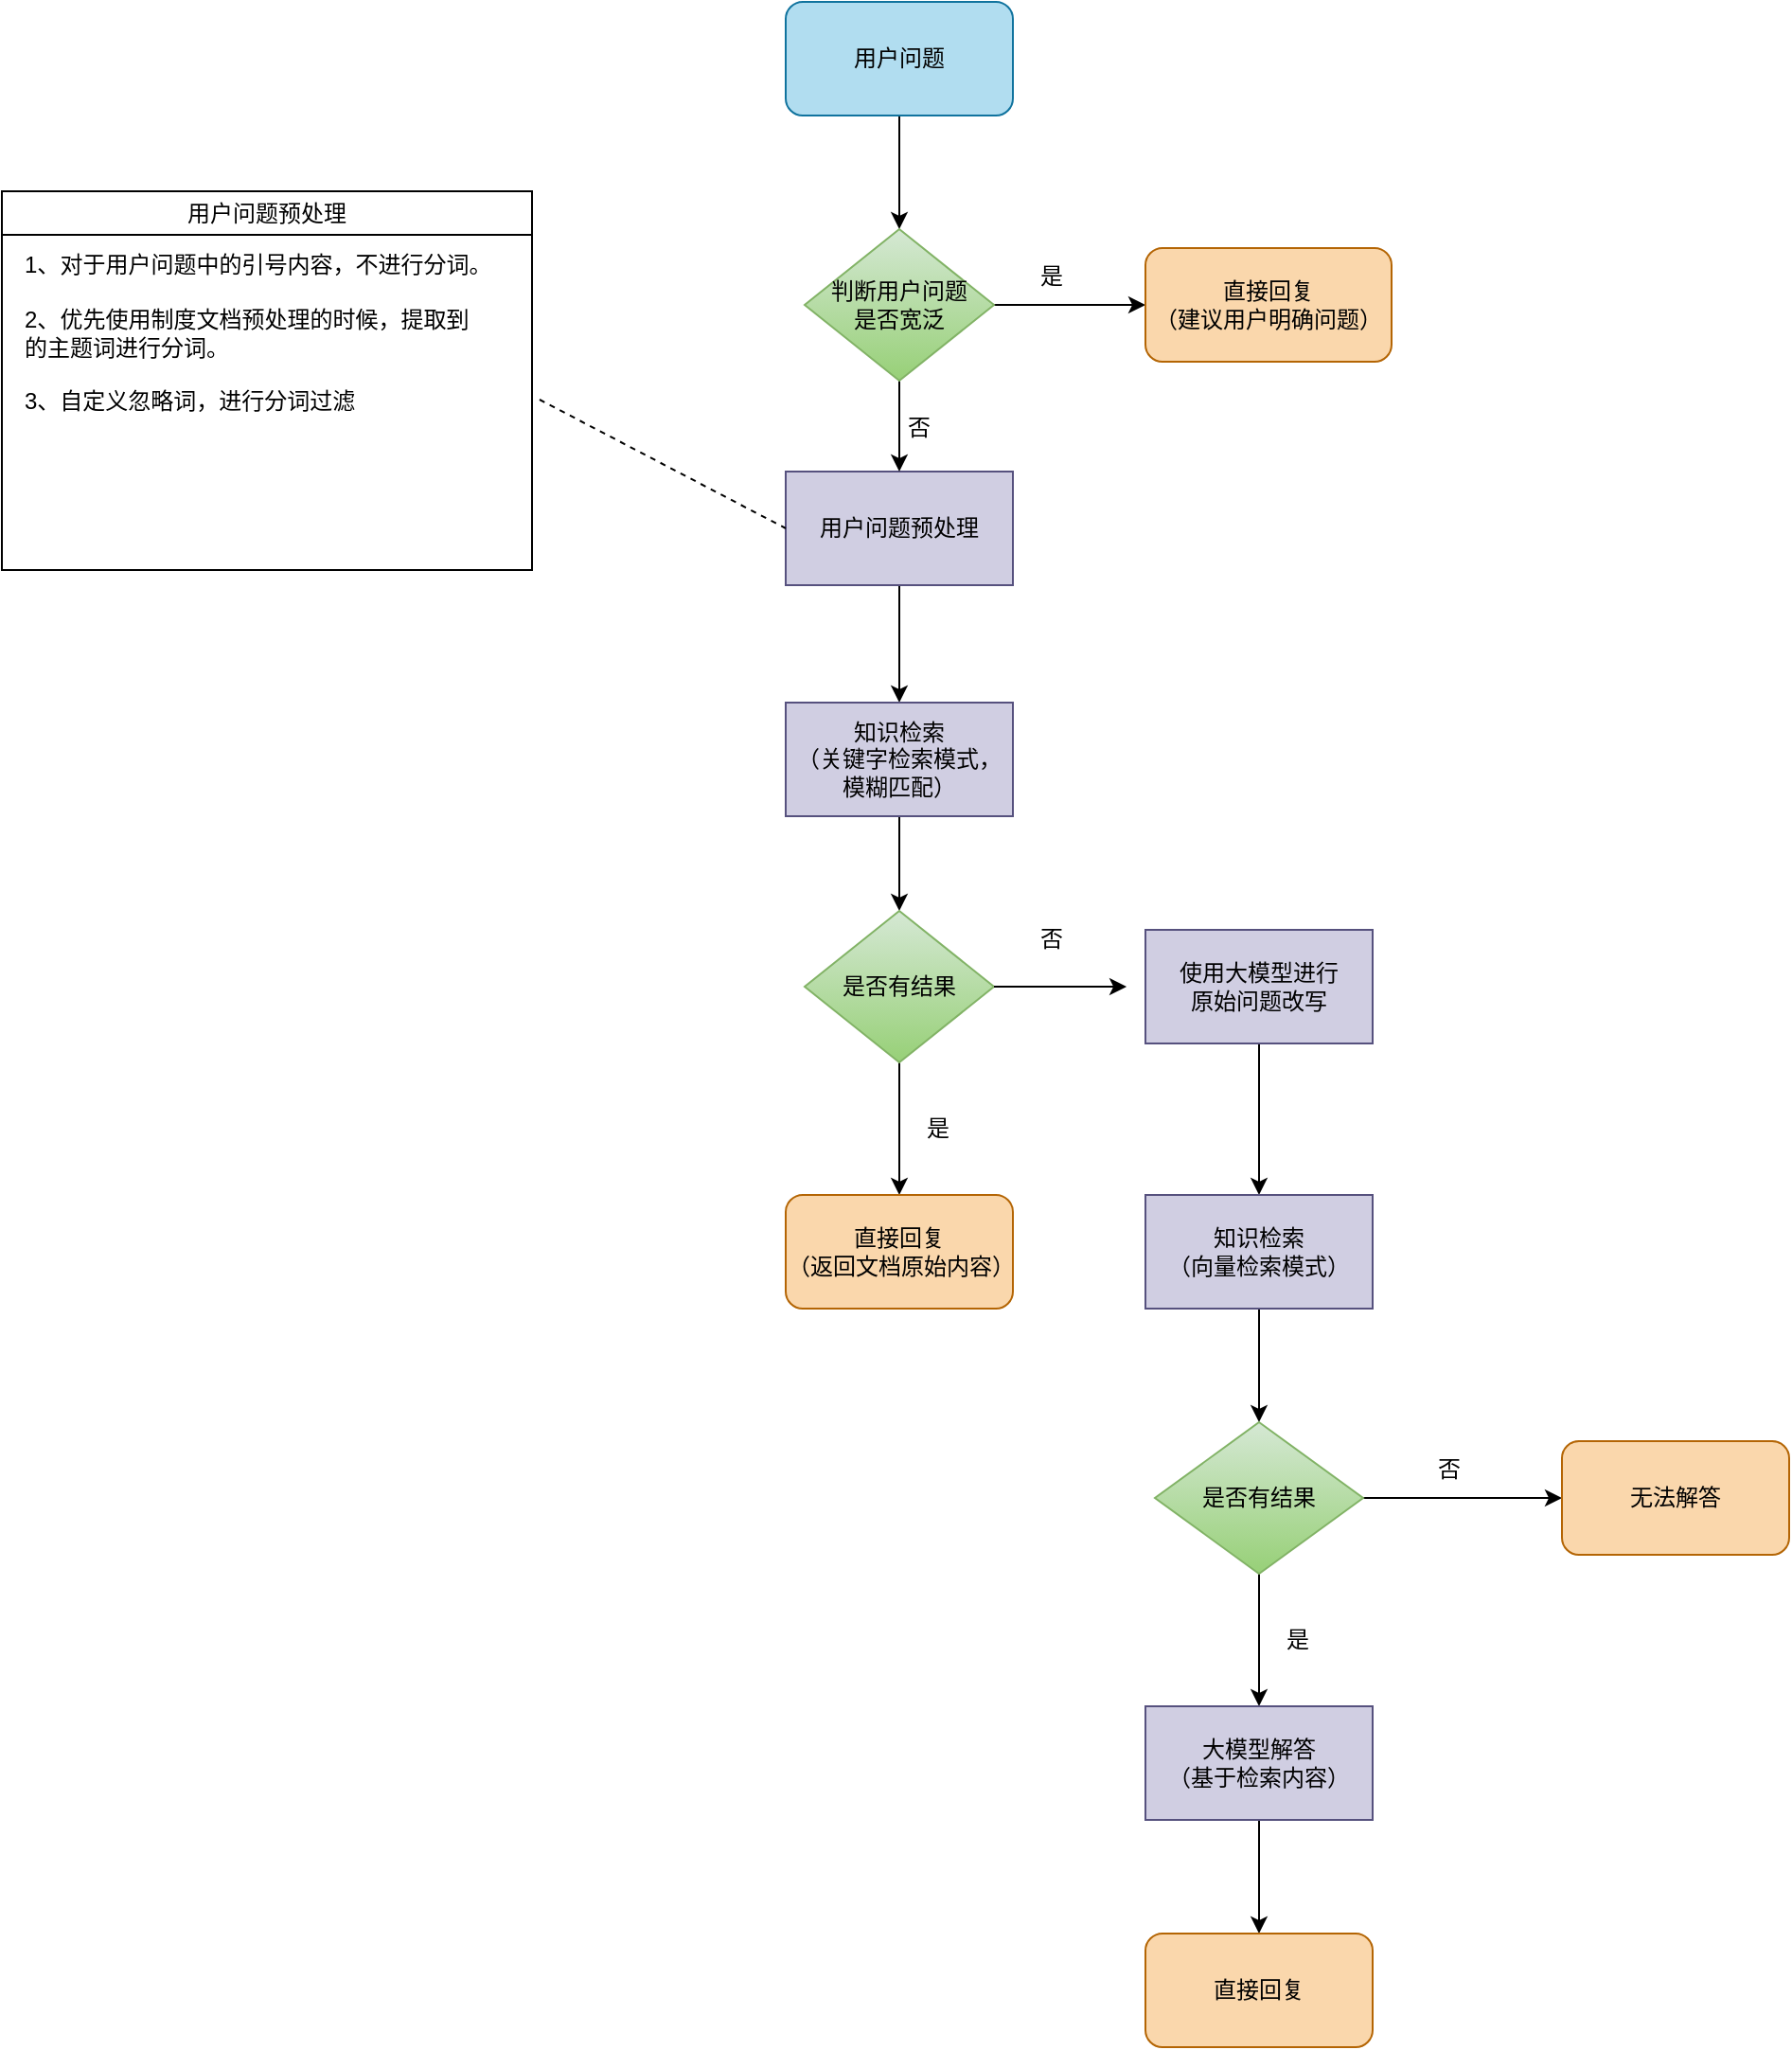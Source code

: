 <mxfile version="26.0.11">
  <diagram name="第 1 页" id="BAPlZHWQ1CFOZinPYicy">
    <mxGraphModel dx="2253" dy="757" grid="1" gridSize="10" guides="1" tooltips="1" connect="1" arrows="1" fold="1" page="1" pageScale="1" pageWidth="827" pageHeight="1169" math="0" shadow="0">
      <root>
        <mxCell id="0" />
        <mxCell id="1" parent="0" />
        <mxCell id="IzsLDeo19verRCyPsvh--6" style="edgeStyle=orthogonalEdgeStyle;rounded=0;orthogonalLoop=1;jettySize=auto;html=1;exitX=0.5;exitY=1;exitDx=0;exitDy=0;" edge="1" parent="1" source="bPSfnBVrU-OFX55bRxmd-1" target="IzsLDeo19verRCyPsvh--5">
          <mxGeometry relative="1" as="geometry" />
        </mxCell>
        <mxCell id="bPSfnBVrU-OFX55bRxmd-1" value="用户问题预处理" style="rounded=0;whiteSpace=wrap;html=1;fillColor=#d0cee2;strokeColor=#56517e;" parent="1" vertex="1">
          <mxGeometry x="180" y="298" width="120" height="60" as="geometry" />
        </mxCell>
        <mxCell id="IzsLDeo19verRCyPsvh--38" style="edgeStyle=orthogonalEdgeStyle;rounded=0;orthogonalLoop=1;jettySize=auto;html=1;" edge="1" parent="1" source="IzsLDeo19verRCyPsvh--3" target="IzsLDeo19verRCyPsvh--37">
          <mxGeometry relative="1" as="geometry" />
        </mxCell>
        <mxCell id="IzsLDeo19verRCyPsvh--3" value="用户问题" style="rounded=1;whiteSpace=wrap;html=1;fillColor=#b1ddf0;strokeColor=#10739e;" vertex="1" parent="1">
          <mxGeometry x="180" y="50" width="120" height="60" as="geometry" />
        </mxCell>
        <mxCell id="IzsLDeo19verRCyPsvh--8" style="edgeStyle=orthogonalEdgeStyle;rounded=0;orthogonalLoop=1;jettySize=auto;html=1;exitX=0.5;exitY=1;exitDx=0;exitDy=0;" edge="1" parent="1" source="IzsLDeo19verRCyPsvh--5" target="IzsLDeo19verRCyPsvh--7">
          <mxGeometry relative="1" as="geometry" />
        </mxCell>
        <mxCell id="IzsLDeo19verRCyPsvh--5" value="知识检索&lt;br&gt;（关键字检索模式，模糊匹配）" style="rounded=0;whiteSpace=wrap;html=1;fillColor=#d0cee2;strokeColor=#56517e;" vertex="1" parent="1">
          <mxGeometry x="180" y="420" width="120" height="60" as="geometry" />
        </mxCell>
        <mxCell id="IzsLDeo19verRCyPsvh--13" style="edgeStyle=orthogonalEdgeStyle;rounded=0;orthogonalLoop=1;jettySize=auto;html=1;exitX=0.5;exitY=1;exitDx=0;exitDy=0;entryX=0.5;entryY=0;entryDx=0;entryDy=0;" edge="1" parent="1" source="IzsLDeo19verRCyPsvh--7" target="IzsLDeo19verRCyPsvh--12">
          <mxGeometry relative="1" as="geometry" />
        </mxCell>
        <mxCell id="IzsLDeo19verRCyPsvh--7" value="是否有结果" style="rhombus;whiteSpace=wrap;html=1;fillColor=#d5e8d4;gradientColor=#97d077;strokeColor=#82b366;" vertex="1" parent="1">
          <mxGeometry x="190" y="530" width="100" height="80" as="geometry" />
        </mxCell>
        <mxCell id="IzsLDeo19verRCyPsvh--17" style="edgeStyle=orthogonalEdgeStyle;rounded=0;orthogonalLoop=1;jettySize=auto;html=1;exitX=0.5;exitY=1;exitDx=0;exitDy=0;" edge="1" parent="1" source="IzsLDeo19verRCyPsvh--9" target="IzsLDeo19verRCyPsvh--16">
          <mxGeometry relative="1" as="geometry" />
        </mxCell>
        <mxCell id="IzsLDeo19verRCyPsvh--9" value="使用大模型进行&lt;br&gt;原始问题改写" style="rounded=0;whiteSpace=wrap;html=1;fillColor=#d0cee2;strokeColor=#56517e;" vertex="1" parent="1">
          <mxGeometry x="370" y="540" width="120" height="60" as="geometry" />
        </mxCell>
        <mxCell id="IzsLDeo19verRCyPsvh--10" style="edgeStyle=orthogonalEdgeStyle;rounded=0;orthogonalLoop=1;jettySize=auto;html=1;exitX=1;exitY=0.5;exitDx=0;exitDy=0;entryX=-0.083;entryY=0.5;entryDx=0;entryDy=0;entryPerimeter=0;" edge="1" parent="1" source="IzsLDeo19verRCyPsvh--7" target="IzsLDeo19verRCyPsvh--9">
          <mxGeometry relative="1" as="geometry" />
        </mxCell>
        <mxCell id="IzsLDeo19verRCyPsvh--11" value="否" style="text;html=1;align=center;verticalAlign=middle;resizable=0;points=[];autosize=1;strokeColor=none;fillColor=none;" vertex="1" parent="1">
          <mxGeometry x="300" y="530" width="40" height="30" as="geometry" />
        </mxCell>
        <mxCell id="IzsLDeo19verRCyPsvh--12" value="直接回复&lt;br&gt;（返回文档原始内容）" style="rounded=1;whiteSpace=wrap;html=1;fillColor=#fad7ac;strokeColor=#b46504;" vertex="1" parent="1">
          <mxGeometry x="180" y="680" width="120" height="60" as="geometry" />
        </mxCell>
        <mxCell id="IzsLDeo19verRCyPsvh--14" value="是" style="text;html=1;align=center;verticalAlign=middle;resizable=0;points=[];autosize=1;strokeColor=none;fillColor=none;" vertex="1" parent="1">
          <mxGeometry x="240" y="630" width="40" height="30" as="geometry" />
        </mxCell>
        <mxCell id="IzsLDeo19verRCyPsvh--19" style="edgeStyle=orthogonalEdgeStyle;rounded=0;orthogonalLoop=1;jettySize=auto;html=1;exitX=0.5;exitY=1;exitDx=0;exitDy=0;entryX=0.5;entryY=0;entryDx=0;entryDy=0;" edge="1" parent="1" source="IzsLDeo19verRCyPsvh--16" target="IzsLDeo19verRCyPsvh--18">
          <mxGeometry relative="1" as="geometry" />
        </mxCell>
        <mxCell id="IzsLDeo19verRCyPsvh--16" value="知识检索&lt;br&gt;（向量检索模式）" style="rounded=0;whiteSpace=wrap;html=1;fillColor=#d0cee2;strokeColor=#56517e;" vertex="1" parent="1">
          <mxGeometry x="370" y="680" width="120" height="60" as="geometry" />
        </mxCell>
        <mxCell id="IzsLDeo19verRCyPsvh--21" value="" style="edgeStyle=orthogonalEdgeStyle;rounded=0;orthogonalLoop=1;jettySize=auto;html=1;" edge="1" parent="1" source="IzsLDeo19verRCyPsvh--18" target="IzsLDeo19verRCyPsvh--20">
          <mxGeometry relative="1" as="geometry" />
        </mxCell>
        <mxCell id="IzsLDeo19verRCyPsvh--23" value="" style="edgeStyle=orthogonalEdgeStyle;rounded=0;orthogonalLoop=1;jettySize=auto;html=1;" edge="1" parent="1" source="IzsLDeo19verRCyPsvh--18" target="IzsLDeo19verRCyPsvh--22">
          <mxGeometry relative="1" as="geometry" />
        </mxCell>
        <mxCell id="IzsLDeo19verRCyPsvh--18" value="是否有结果" style="rhombus;whiteSpace=wrap;html=1;fillColor=#d5e8d4;gradientColor=#97d077;strokeColor=#82b366;" vertex="1" parent="1">
          <mxGeometry x="375" y="800" width="110" height="80" as="geometry" />
        </mxCell>
        <mxCell id="IzsLDeo19verRCyPsvh--27" value="" style="edgeStyle=orthogonalEdgeStyle;rounded=0;orthogonalLoop=1;jettySize=auto;html=1;" edge="1" parent="1" source="IzsLDeo19verRCyPsvh--20" target="IzsLDeo19verRCyPsvh--26">
          <mxGeometry relative="1" as="geometry" />
        </mxCell>
        <mxCell id="IzsLDeo19verRCyPsvh--20" value="大模型解答&lt;br&gt;（基于检索内容）" style="rounded=0;whiteSpace=wrap;html=1;fillColor=#d0cee2;strokeColor=#56517e;" vertex="1" parent="1">
          <mxGeometry x="370" y="950" width="120" height="60" as="geometry" />
        </mxCell>
        <mxCell id="IzsLDeo19verRCyPsvh--22" value="无法解答" style="rounded=1;whiteSpace=wrap;html=1;fillColor=#fad7ac;strokeColor=#b46504;" vertex="1" parent="1">
          <mxGeometry x="590" y="810" width="120" height="60" as="geometry" />
        </mxCell>
        <mxCell id="IzsLDeo19verRCyPsvh--24" value="是" style="text;html=1;align=center;verticalAlign=middle;resizable=0;points=[];autosize=1;strokeColor=none;fillColor=none;" vertex="1" parent="1">
          <mxGeometry x="430" y="900" width="40" height="30" as="geometry" />
        </mxCell>
        <mxCell id="IzsLDeo19verRCyPsvh--25" value="否" style="text;html=1;align=center;verticalAlign=middle;resizable=0;points=[];autosize=1;strokeColor=none;fillColor=none;" vertex="1" parent="1">
          <mxGeometry x="510" y="810" width="40" height="30" as="geometry" />
        </mxCell>
        <mxCell id="IzsLDeo19verRCyPsvh--26" value="直接回复" style="rounded=1;whiteSpace=wrap;html=1;fillColor=#fad7ac;strokeColor=#b46504;" vertex="1" parent="1">
          <mxGeometry x="370" y="1070" width="120" height="60" as="geometry" />
        </mxCell>
        <mxCell id="IzsLDeo19verRCyPsvh--39" value="" style="edgeStyle=orthogonalEdgeStyle;rounded=0;orthogonalLoop=1;jettySize=auto;html=1;" edge="1" parent="1" source="IzsLDeo19verRCyPsvh--37" target="bPSfnBVrU-OFX55bRxmd-1">
          <mxGeometry relative="1" as="geometry" />
        </mxCell>
        <mxCell id="IzsLDeo19verRCyPsvh--43" value="" style="edgeStyle=orthogonalEdgeStyle;rounded=0;orthogonalLoop=1;jettySize=auto;html=1;" edge="1" parent="1" source="IzsLDeo19verRCyPsvh--37" target="IzsLDeo19verRCyPsvh--42">
          <mxGeometry relative="1" as="geometry" />
        </mxCell>
        <mxCell id="IzsLDeo19verRCyPsvh--37" value="判断用户问题&lt;br&gt;是否宽泛" style="rhombus;whiteSpace=wrap;html=1;fillColor=#d5e8d4;gradientColor=#97d077;strokeColor=#82b366;" vertex="1" parent="1">
          <mxGeometry x="190" y="170" width="100" height="80" as="geometry" />
        </mxCell>
        <mxCell id="IzsLDeo19verRCyPsvh--40" value="否" style="text;html=1;align=center;verticalAlign=middle;resizable=0;points=[];autosize=1;strokeColor=none;fillColor=none;" vertex="1" parent="1">
          <mxGeometry x="230" y="260" width="40" height="30" as="geometry" />
        </mxCell>
        <mxCell id="IzsLDeo19verRCyPsvh--42" value="直接回复&lt;br&gt;（建议用户明确问题）" style="rounded=1;whiteSpace=wrap;html=1;fillColor=#fad7ac;strokeColor=#b46504;" vertex="1" parent="1">
          <mxGeometry x="370" y="180" width="130" height="60" as="geometry" />
        </mxCell>
        <mxCell id="IzsLDeo19verRCyPsvh--44" value="是" style="text;html=1;align=center;verticalAlign=middle;resizable=0;points=[];autosize=1;strokeColor=none;fillColor=none;" vertex="1" parent="1">
          <mxGeometry x="300" y="180" width="40" height="30" as="geometry" />
        </mxCell>
        <mxCell id="IzsLDeo19verRCyPsvh--46" value="&lt;span style=&quot;font-weight: 400;&quot;&gt;用户问题预处理&lt;/span&gt;" style="swimlane;whiteSpace=wrap;html=1;fillColor=none;" vertex="1" parent="1">
          <mxGeometry x="-234" y="150" width="280" height="200" as="geometry" />
        </mxCell>
        <mxCell id="IzsLDeo19verRCyPsvh--47" value="&lt;div style=&quot;&quot;&gt;&lt;span style=&quot;background-color: transparent; color: light-dark(rgb(0, 0, 0), rgb(255, 255, 255));&quot;&gt;1、&lt;/span&gt;&lt;span style=&quot;background-color: transparent;&quot;&gt;对于用户问题中的引号内容，不进行分词。&lt;br&gt;&lt;br&gt;&lt;/span&gt;&lt;/div&gt;&lt;div&gt;&lt;div style=&quot;&quot;&gt;&lt;span style=&quot;background-color: transparent; color: light-dark(rgb(0, 0, 0), rgb(255, 255, 255));&quot;&gt;2、&lt;/span&gt;&lt;span style=&quot;background-color: transparent; color: light-dark(rgb(0, 0, 0), rgb(255, 255, 255));&quot;&gt;优先使用制度文档预处理的时候，&lt;/span&gt;&lt;span style=&quot;background-color: transparent; color: light-dark(rgb(0, 0, 0), rgb(255, 255, 255));&quot;&gt;提取到&lt;br&gt;的主题词进行分词。&lt;/span&gt;&lt;/div&gt;&lt;div style=&quot;&quot;&gt;&lt;span style=&quot;background-color: transparent; color: light-dark(rgb(0, 0, 0), rgb(255, 255, 255));&quot;&gt;&lt;br&gt;&lt;/span&gt;&lt;/div&gt;3、自定义忽略词，进行分词过滤&lt;/div&gt;" style="text;html=1;align=left;verticalAlign=middle;resizable=0;points=[];autosize=1;strokeColor=none;fillColor=none;" vertex="1" parent="IzsLDeo19verRCyPsvh--46">
          <mxGeometry x="10" y="25" width="270" height="100" as="geometry" />
        </mxCell>
        <mxCell id="IzsLDeo19verRCyPsvh--49" value="" style="endArrow=none;dashed=1;html=1;rounded=0;entryX=0;entryY=0.5;entryDx=0;entryDy=0;" edge="1" parent="1" target="bPSfnBVrU-OFX55bRxmd-1">
          <mxGeometry width="50" height="50" relative="1" as="geometry">
            <mxPoint x="50" y="260" as="sourcePoint" />
            <mxPoint x="100" y="210" as="targetPoint" />
          </mxGeometry>
        </mxCell>
      </root>
    </mxGraphModel>
  </diagram>
</mxfile>
